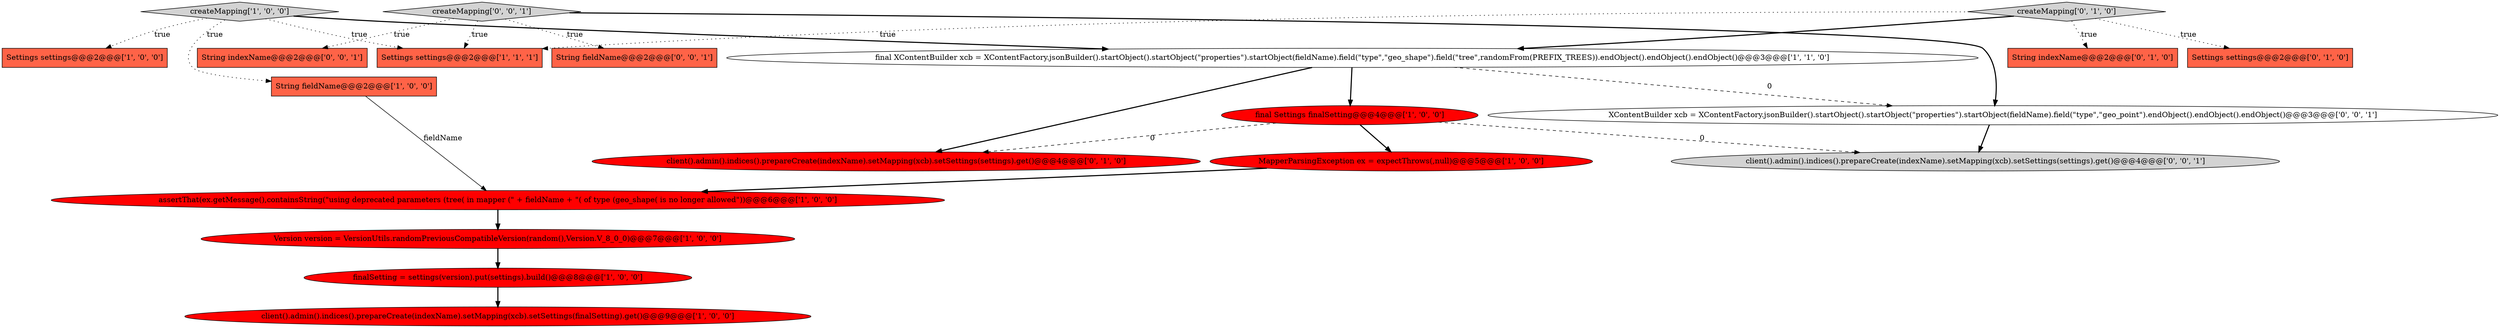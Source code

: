 digraph {
8 [style = filled, label = "assertThat(ex.getMessage(),containsString(\"using deprecated parameters (tree( in mapper (\" + fieldName + \"( of type (geo_shape( is no longer allowed\"))@@@6@@@['1', '0', '0']", fillcolor = red, shape = ellipse image = "AAA1AAABBB1BBB"];
13 [style = filled, label = "String indexName@@@2@@@['0', '1', '0']", fillcolor = tomato, shape = box image = "AAA0AAABBB2BBB"];
17 [style = filled, label = "client().admin().indices().prepareCreate(indexName).setMapping(xcb).setSettings(settings).get()@@@4@@@['0', '0', '1']", fillcolor = lightgray, shape = ellipse image = "AAA0AAABBB3BBB"];
12 [style = filled, label = "client().admin().indices().prepareCreate(indexName).setMapping(xcb).setSettings(settings).get()@@@4@@@['0', '1', '0']", fillcolor = red, shape = ellipse image = "AAA1AAABBB2BBB"];
2 [style = filled, label = "String fieldName@@@2@@@['1', '0', '0']", fillcolor = tomato, shape = box image = "AAA0AAABBB1BBB"];
7 [style = filled, label = "final XContentBuilder xcb = XContentFactory.jsonBuilder().startObject().startObject(\"properties\").startObject(fieldName).field(\"type\",\"geo_shape\").field(\"tree\",randomFrom(PREFIX_TREES)).endObject().endObject().endObject()@@@3@@@['1', '1', '0']", fillcolor = white, shape = ellipse image = "AAA0AAABBB1BBB"];
4 [style = filled, label = "final Settings finalSetting@@@4@@@['1', '0', '0']", fillcolor = red, shape = ellipse image = "AAA1AAABBB1BBB"];
9 [style = filled, label = "MapperParsingException ex = expectThrows(,null)@@@5@@@['1', '0', '0']", fillcolor = red, shape = ellipse image = "AAA1AAABBB1BBB"];
3 [style = filled, label = "client().admin().indices().prepareCreate(indexName).setMapping(xcb).setSettings(finalSetting).get()@@@9@@@['1', '0', '0']", fillcolor = red, shape = ellipse image = "AAA1AAABBB1BBB"];
18 [style = filled, label = "createMapping['0', '0', '1']", fillcolor = lightgray, shape = diamond image = "AAA0AAABBB3BBB"];
15 [style = filled, label = "String fieldName@@@2@@@['0', '0', '1']", fillcolor = tomato, shape = box image = "AAA0AAABBB3BBB"];
0 [style = filled, label = "Settings settings@@@2@@@['1', '0', '0']", fillcolor = tomato, shape = box image = "AAA0AAABBB1BBB"];
6 [style = filled, label = "finalSetting = settings(version).put(settings).build()@@@8@@@['1', '0', '0']", fillcolor = red, shape = ellipse image = "AAA1AAABBB1BBB"];
16 [style = filled, label = "String indexName@@@2@@@['0', '0', '1']", fillcolor = tomato, shape = box image = "AAA0AAABBB3BBB"];
19 [style = filled, label = "XContentBuilder xcb = XContentFactory.jsonBuilder().startObject().startObject(\"properties\").startObject(fieldName).field(\"type\",\"geo_point\").endObject().endObject().endObject()@@@3@@@['0', '0', '1']", fillcolor = white, shape = ellipse image = "AAA0AAABBB3BBB"];
5 [style = filled, label = "Settings settings@@@2@@@['1', '1', '1']", fillcolor = tomato, shape = box image = "AAA0AAABBB1BBB"];
11 [style = filled, label = "Settings settings@@@2@@@['0', '1', '0']", fillcolor = tomato, shape = box image = "AAA0AAABBB2BBB"];
10 [style = filled, label = "Version version = VersionUtils.randomPreviousCompatibleVersion(random(),Version.V_8_0_0)@@@7@@@['1', '0', '0']", fillcolor = red, shape = ellipse image = "AAA1AAABBB1BBB"];
1 [style = filled, label = "createMapping['1', '0', '0']", fillcolor = lightgray, shape = diamond image = "AAA0AAABBB1BBB"];
14 [style = filled, label = "createMapping['0', '1', '0']", fillcolor = lightgray, shape = diamond image = "AAA0AAABBB2BBB"];
4->9 [style = bold, label=""];
6->3 [style = bold, label=""];
8->10 [style = bold, label=""];
4->17 [style = dashed, label="0"];
18->16 [style = dotted, label="true"];
7->12 [style = bold, label=""];
18->15 [style = dotted, label="true"];
18->19 [style = bold, label=""];
2->8 [style = solid, label="fieldName"];
7->4 [style = bold, label=""];
19->17 [style = bold, label=""];
9->8 [style = bold, label=""];
1->7 [style = bold, label=""];
10->6 [style = bold, label=""];
14->13 [style = dotted, label="true"];
4->12 [style = dashed, label="0"];
14->7 [style = bold, label=""];
14->5 [style = dotted, label="true"];
7->19 [style = dashed, label="0"];
14->11 [style = dotted, label="true"];
18->5 [style = dotted, label="true"];
1->0 [style = dotted, label="true"];
1->2 [style = dotted, label="true"];
1->5 [style = dotted, label="true"];
}
